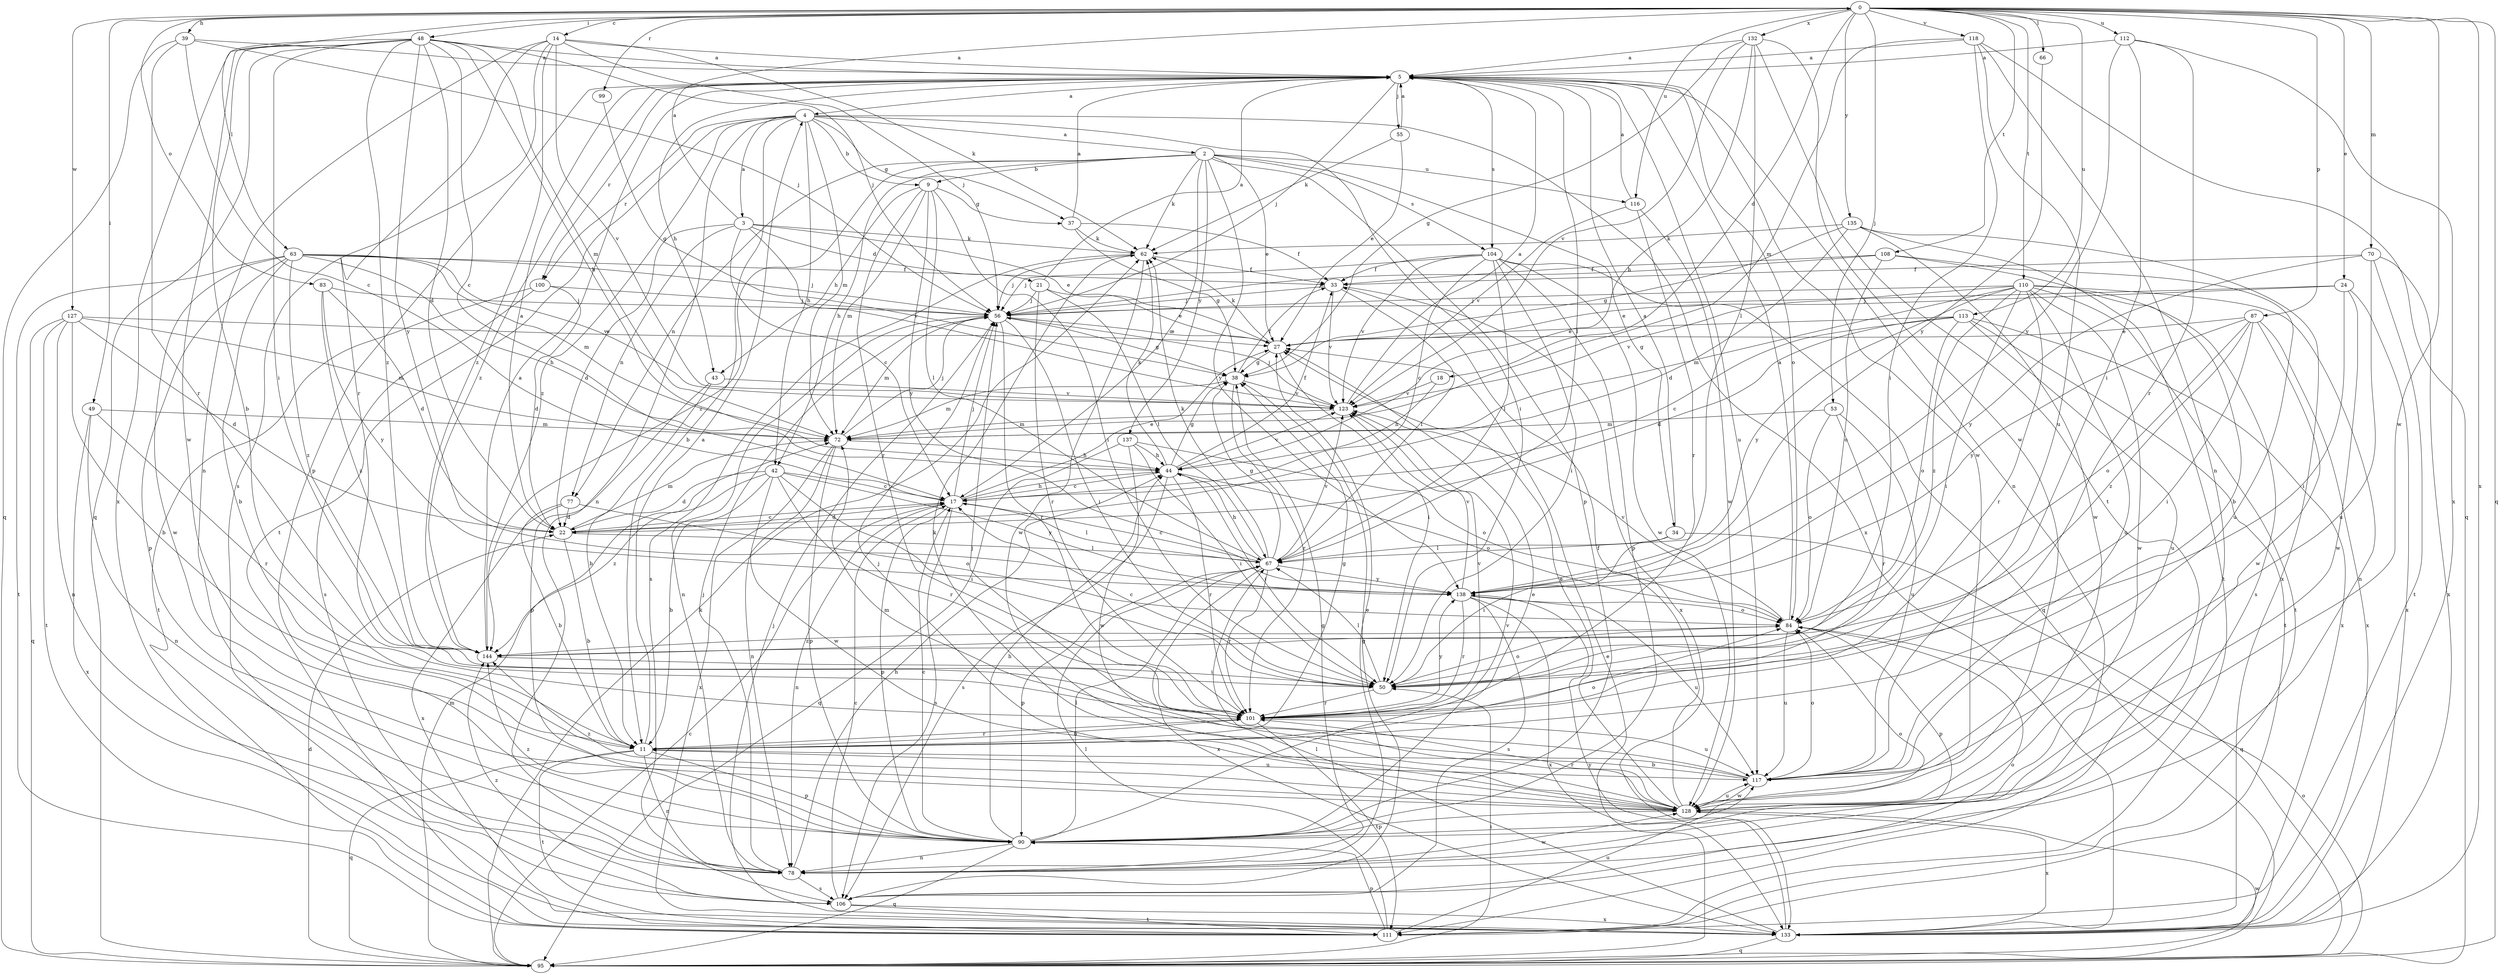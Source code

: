 strict digraph  {
0;
2;
3;
4;
5;
9;
11;
14;
17;
18;
21;
22;
24;
27;
33;
34;
37;
38;
39;
42;
43;
44;
48;
49;
50;
53;
55;
56;
62;
63;
66;
67;
70;
72;
77;
78;
83;
84;
87;
90;
95;
99;
100;
101;
104;
106;
108;
110;
111;
112;
113;
116;
117;
118;
123;
127;
128;
132;
133;
135;
137;
138;
144;
0 -> 14  [label=c];
0 -> 18  [label=d];
0 -> 24  [label=e];
0 -> 39  [label=h];
0 -> 48  [label=i];
0 -> 49  [label=i];
0 -> 53  [label=j];
0 -> 63  [label=l];
0 -> 66  [label=l];
0 -> 70  [label=m];
0 -> 83  [label=o];
0 -> 87  [label=p];
0 -> 95  [label=q];
0 -> 99  [label=r];
0 -> 108  [label=t];
0 -> 110  [label=t];
0 -> 112  [label=u];
0 -> 113  [label=u];
0 -> 116  [label=u];
0 -> 118  [label=v];
0 -> 127  [label=w];
0 -> 128  [label=w];
0 -> 132  [label=x];
0 -> 133  [label=x];
0 -> 135  [label=y];
2 -> 9  [label=b];
2 -> 17  [label=c];
2 -> 27  [label=e];
2 -> 34  [label=g];
2 -> 42  [label=h];
2 -> 62  [label=k];
2 -> 77  [label=n];
2 -> 90  [label=p];
2 -> 104  [label=s];
2 -> 116  [label=u];
2 -> 137  [label=y];
2 -> 138  [label=y];
2 -> 144  [label=z];
3 -> 0  [label=a];
3 -> 17  [label=c];
3 -> 21  [label=d];
3 -> 22  [label=d];
3 -> 27  [label=e];
3 -> 62  [label=k];
3 -> 77  [label=n];
3 -> 123  [label=v];
4 -> 2  [label=a];
4 -> 3  [label=a];
4 -> 9  [label=b];
4 -> 11  [label=b];
4 -> 37  [label=g];
4 -> 42  [label=h];
4 -> 50  [label=i];
4 -> 72  [label=m];
4 -> 78  [label=n];
4 -> 100  [label=r];
4 -> 111  [label=t];
4 -> 133  [label=x];
4 -> 144  [label=z];
5 -> 4  [label=a];
5 -> 43  [label=h];
5 -> 55  [label=j];
5 -> 56  [label=j];
5 -> 67  [label=l];
5 -> 78  [label=n];
5 -> 84  [label=o];
5 -> 90  [label=p];
5 -> 100  [label=r];
5 -> 104  [label=s];
5 -> 117  [label=u];
5 -> 128  [label=w];
5 -> 144  [label=z];
9 -> 37  [label=g];
9 -> 43  [label=h];
9 -> 50  [label=i];
9 -> 67  [label=l];
9 -> 72  [label=m];
9 -> 101  [label=r];
9 -> 138  [label=y];
11 -> 4  [label=a];
11 -> 38  [label=g];
11 -> 78  [label=n];
11 -> 84  [label=o];
11 -> 90  [label=p];
11 -> 95  [label=q];
11 -> 101  [label=r];
11 -> 111  [label=t];
11 -> 117  [label=u];
14 -> 5  [label=a];
14 -> 56  [label=j];
14 -> 62  [label=k];
14 -> 78  [label=n];
14 -> 101  [label=r];
14 -> 106  [label=s];
14 -> 123  [label=v];
14 -> 144  [label=z];
17 -> 22  [label=d];
17 -> 27  [label=e];
17 -> 44  [label=h];
17 -> 56  [label=j];
17 -> 67  [label=l];
17 -> 78  [label=n];
17 -> 90  [label=p];
17 -> 106  [label=s];
18 -> 44  [label=h];
18 -> 123  [label=v];
21 -> 5  [label=a];
21 -> 27  [label=e];
21 -> 56  [label=j];
21 -> 67  [label=l];
21 -> 101  [label=r];
22 -> 5  [label=a];
22 -> 11  [label=b];
22 -> 17  [label=c];
22 -> 67  [label=l];
22 -> 72  [label=m];
24 -> 27  [label=e];
24 -> 50  [label=i];
24 -> 56  [label=j];
24 -> 128  [label=w];
24 -> 133  [label=x];
27 -> 38  [label=g];
27 -> 50  [label=i];
27 -> 62  [label=k];
33 -> 56  [label=j];
33 -> 67  [label=l];
33 -> 123  [label=v];
33 -> 133  [label=x];
34 -> 5  [label=a];
34 -> 50  [label=i];
34 -> 67  [label=l];
34 -> 95  [label=q];
37 -> 5  [label=a];
37 -> 33  [label=f];
37 -> 38  [label=g];
37 -> 62  [label=k];
38 -> 33  [label=f];
38 -> 72  [label=m];
38 -> 101  [label=r];
38 -> 123  [label=v];
39 -> 5  [label=a];
39 -> 17  [label=c];
39 -> 56  [label=j];
39 -> 95  [label=q];
39 -> 101  [label=r];
42 -> 11  [label=b];
42 -> 17  [label=c];
42 -> 22  [label=d];
42 -> 50  [label=i];
42 -> 101  [label=r];
42 -> 128  [label=w];
42 -> 138  [label=y];
42 -> 144  [label=z];
43 -> 11  [label=b];
43 -> 90  [label=p];
43 -> 123  [label=v];
44 -> 17  [label=c];
44 -> 33  [label=f];
44 -> 38  [label=g];
44 -> 50  [label=i];
44 -> 62  [label=k];
44 -> 84  [label=o];
44 -> 101  [label=r];
44 -> 106  [label=s];
44 -> 123  [label=v];
48 -> 5  [label=a];
48 -> 11  [label=b];
48 -> 17  [label=c];
48 -> 22  [label=d];
48 -> 44  [label=h];
48 -> 50  [label=i];
48 -> 56  [label=j];
48 -> 72  [label=m];
48 -> 95  [label=q];
48 -> 128  [label=w];
48 -> 133  [label=x];
48 -> 138  [label=y];
48 -> 144  [label=z];
49 -> 72  [label=m];
49 -> 78  [label=n];
49 -> 101  [label=r];
49 -> 133  [label=x];
50 -> 17  [label=c];
50 -> 67  [label=l];
50 -> 84  [label=o];
50 -> 101  [label=r];
53 -> 72  [label=m];
53 -> 84  [label=o];
53 -> 101  [label=r];
53 -> 117  [label=u];
55 -> 5  [label=a];
55 -> 27  [label=e];
55 -> 62  [label=k];
56 -> 27  [label=e];
56 -> 38  [label=g];
56 -> 50  [label=i];
56 -> 72  [label=m];
56 -> 78  [label=n];
56 -> 101  [label=r];
62 -> 33  [label=f];
62 -> 56  [label=j];
62 -> 106  [label=s];
62 -> 128  [label=w];
63 -> 11  [label=b];
63 -> 33  [label=f];
63 -> 44  [label=h];
63 -> 56  [label=j];
63 -> 72  [label=m];
63 -> 90  [label=p];
63 -> 111  [label=t];
63 -> 123  [label=v];
63 -> 128  [label=w];
63 -> 144  [label=z];
66 -> 138  [label=y];
67 -> 17  [label=c];
67 -> 38  [label=g];
67 -> 44  [label=h];
67 -> 62  [label=k];
67 -> 90  [label=p];
67 -> 101  [label=r];
67 -> 123  [label=v];
67 -> 133  [label=x];
67 -> 138  [label=y];
70 -> 33  [label=f];
70 -> 111  [label=t];
70 -> 117  [label=u];
70 -> 133  [label=x];
70 -> 138  [label=y];
72 -> 44  [label=h];
72 -> 56  [label=j];
72 -> 78  [label=n];
72 -> 90  [label=p];
72 -> 133  [label=x];
77 -> 11  [label=b];
77 -> 22  [label=d];
77 -> 84  [label=o];
77 -> 133  [label=x];
78 -> 27  [label=e];
78 -> 38  [label=g];
78 -> 44  [label=h];
78 -> 56  [label=j];
78 -> 106  [label=s];
78 -> 128  [label=w];
83 -> 22  [label=d];
83 -> 56  [label=j];
83 -> 138  [label=y];
83 -> 144  [label=z];
84 -> 5  [label=a];
84 -> 90  [label=p];
84 -> 117  [label=u];
84 -> 123  [label=v];
84 -> 144  [label=z];
87 -> 27  [label=e];
87 -> 50  [label=i];
87 -> 84  [label=o];
87 -> 128  [label=w];
87 -> 133  [label=x];
87 -> 138  [label=y];
87 -> 144  [label=z];
90 -> 17  [label=c];
90 -> 27  [label=e];
90 -> 44  [label=h];
90 -> 67  [label=l];
90 -> 78  [label=n];
90 -> 84  [label=o];
90 -> 95  [label=q];
90 -> 123  [label=v];
90 -> 144  [label=z];
95 -> 17  [label=c];
95 -> 22  [label=d];
95 -> 27  [label=e];
95 -> 50  [label=i];
95 -> 62  [label=k];
95 -> 72  [label=m];
95 -> 84  [label=o];
95 -> 128  [label=w];
99 -> 38  [label=g];
100 -> 22  [label=d];
100 -> 56  [label=j];
100 -> 106  [label=s];
100 -> 111  [label=t];
101 -> 11  [label=b];
101 -> 111  [label=t];
101 -> 117  [label=u];
101 -> 123  [label=v];
101 -> 138  [label=y];
104 -> 17  [label=c];
104 -> 33  [label=f];
104 -> 50  [label=i];
104 -> 56  [label=j];
104 -> 67  [label=l];
104 -> 90  [label=p];
104 -> 95  [label=q];
104 -> 123  [label=v];
104 -> 128  [label=w];
106 -> 17  [label=c];
106 -> 38  [label=g];
106 -> 84  [label=o];
106 -> 111  [label=t];
106 -> 133  [label=x];
106 -> 144  [label=z];
108 -> 11  [label=b];
108 -> 33  [label=f];
108 -> 56  [label=j];
108 -> 84  [label=o];
108 -> 117  [label=u];
110 -> 50  [label=i];
110 -> 56  [label=j];
110 -> 72  [label=m];
110 -> 78  [label=n];
110 -> 101  [label=r];
110 -> 106  [label=s];
110 -> 111  [label=t];
110 -> 117  [label=u];
110 -> 123  [label=v];
110 -> 128  [label=w];
110 -> 138  [label=y];
110 -> 144  [label=z];
111 -> 67  [label=l];
111 -> 90  [label=p];
111 -> 117  [label=u];
112 -> 5  [label=a];
112 -> 50  [label=i];
112 -> 101  [label=r];
112 -> 133  [label=x];
112 -> 138  [label=y];
113 -> 17  [label=c];
113 -> 22  [label=d];
113 -> 27  [label=e];
113 -> 84  [label=o];
113 -> 111  [label=t];
113 -> 117  [label=u];
113 -> 133  [label=x];
116 -> 5  [label=a];
116 -> 101  [label=r];
116 -> 123  [label=v];
116 -> 128  [label=w];
117 -> 11  [label=b];
117 -> 56  [label=j];
117 -> 72  [label=m];
117 -> 84  [label=o];
117 -> 128  [label=w];
118 -> 5  [label=a];
118 -> 50  [label=i];
118 -> 72  [label=m];
118 -> 78  [label=n];
118 -> 95  [label=q];
118 -> 117  [label=u];
123 -> 5  [label=a];
123 -> 56  [label=j];
123 -> 72  [label=m];
127 -> 11  [label=b];
127 -> 22  [label=d];
127 -> 27  [label=e];
127 -> 72  [label=m];
127 -> 78  [label=n];
127 -> 95  [label=q];
127 -> 111  [label=t];
128 -> 27  [label=e];
128 -> 33  [label=f];
128 -> 56  [label=j];
128 -> 62  [label=k];
128 -> 90  [label=p];
128 -> 101  [label=r];
128 -> 117  [label=u];
128 -> 133  [label=x];
128 -> 144  [label=z];
132 -> 5  [label=a];
132 -> 38  [label=g];
132 -> 44  [label=h];
132 -> 67  [label=l];
132 -> 111  [label=t];
132 -> 123  [label=v];
132 -> 128  [label=w];
133 -> 56  [label=j];
133 -> 67  [label=l];
133 -> 95  [label=q];
133 -> 138  [label=y];
135 -> 22  [label=d];
135 -> 38  [label=g];
135 -> 62  [label=k];
135 -> 111  [label=t];
135 -> 128  [label=w];
135 -> 133  [label=x];
137 -> 44  [label=h];
137 -> 50  [label=i];
137 -> 84  [label=o];
137 -> 95  [label=q];
137 -> 128  [label=w];
138 -> 84  [label=o];
138 -> 101  [label=r];
138 -> 106  [label=s];
138 -> 117  [label=u];
138 -> 123  [label=v];
138 -> 133  [label=x];
144 -> 5  [label=a];
144 -> 50  [label=i];
}
